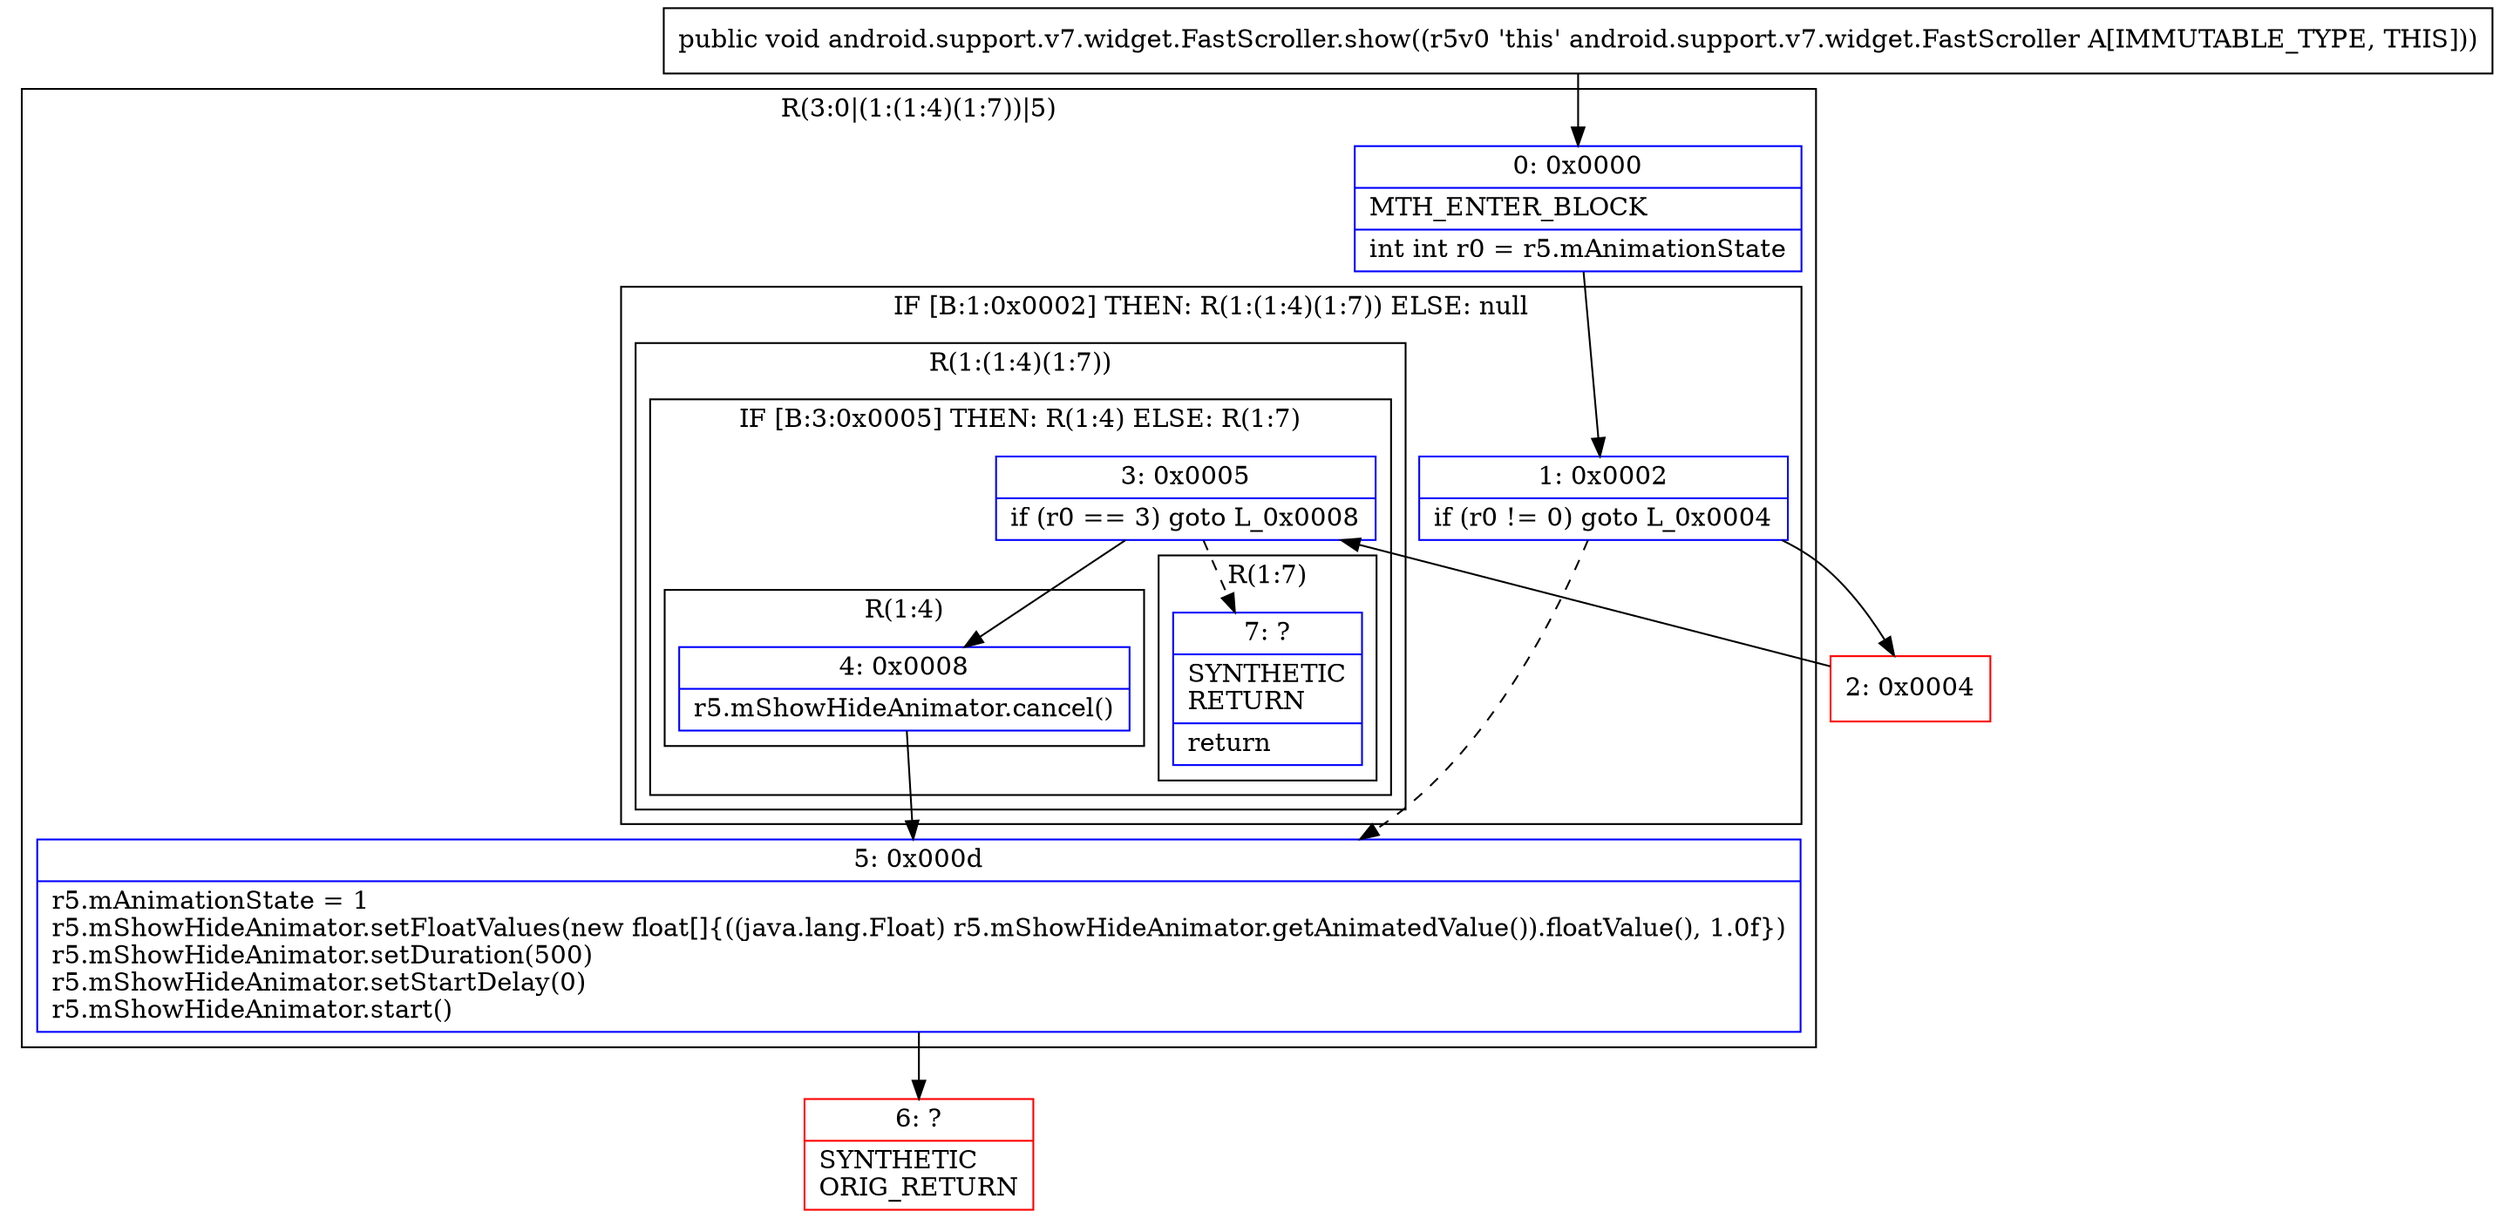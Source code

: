 digraph "CFG forandroid.support.v7.widget.FastScroller.show()V" {
subgraph cluster_Region_792974896 {
label = "R(3:0|(1:(1:4)(1:7))|5)";
node [shape=record,color=blue];
Node_0 [shape=record,label="{0\:\ 0x0000|MTH_ENTER_BLOCK\l|int int r0 = r5.mAnimationState\l}"];
subgraph cluster_IfRegion_1339979601 {
label = "IF [B:1:0x0002] THEN: R(1:(1:4)(1:7)) ELSE: null";
node [shape=record,color=blue];
Node_1 [shape=record,label="{1\:\ 0x0002|if (r0 != 0) goto L_0x0004\l}"];
subgraph cluster_Region_123998960 {
label = "R(1:(1:4)(1:7))";
node [shape=record,color=blue];
subgraph cluster_IfRegion_1309367623 {
label = "IF [B:3:0x0005] THEN: R(1:4) ELSE: R(1:7)";
node [shape=record,color=blue];
Node_3 [shape=record,label="{3\:\ 0x0005|if (r0 == 3) goto L_0x0008\l}"];
subgraph cluster_Region_58575357 {
label = "R(1:4)";
node [shape=record,color=blue];
Node_4 [shape=record,label="{4\:\ 0x0008|r5.mShowHideAnimator.cancel()\l}"];
}
subgraph cluster_Region_1262992150 {
label = "R(1:7)";
node [shape=record,color=blue];
Node_7 [shape=record,label="{7\:\ ?|SYNTHETIC\lRETURN\l|return\l}"];
}
}
}
}
Node_5 [shape=record,label="{5\:\ 0x000d|r5.mAnimationState = 1\lr5.mShowHideAnimator.setFloatValues(new float[]\{((java.lang.Float) r5.mShowHideAnimator.getAnimatedValue()).floatValue(), 1.0f\})\lr5.mShowHideAnimator.setDuration(500)\lr5.mShowHideAnimator.setStartDelay(0)\lr5.mShowHideAnimator.start()\l}"];
}
Node_2 [shape=record,color=red,label="{2\:\ 0x0004}"];
Node_6 [shape=record,color=red,label="{6\:\ ?|SYNTHETIC\lORIG_RETURN\l}"];
MethodNode[shape=record,label="{public void android.support.v7.widget.FastScroller.show((r5v0 'this' android.support.v7.widget.FastScroller A[IMMUTABLE_TYPE, THIS])) }"];
MethodNode -> Node_0;
Node_0 -> Node_1;
Node_1 -> Node_2;
Node_1 -> Node_5[style=dashed];
Node_3 -> Node_4;
Node_3 -> Node_7[style=dashed];
Node_4 -> Node_5;
Node_5 -> Node_6;
Node_2 -> Node_3;
}

